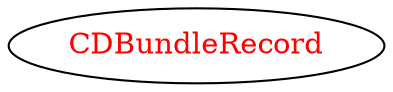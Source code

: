 digraph dependencyGraph {
 concentrate=true;
 ranksep="2.0";
 rankdir="LR"; 
 splines="ortho";
"CDBundleRecord" [fontcolor="red"];
}